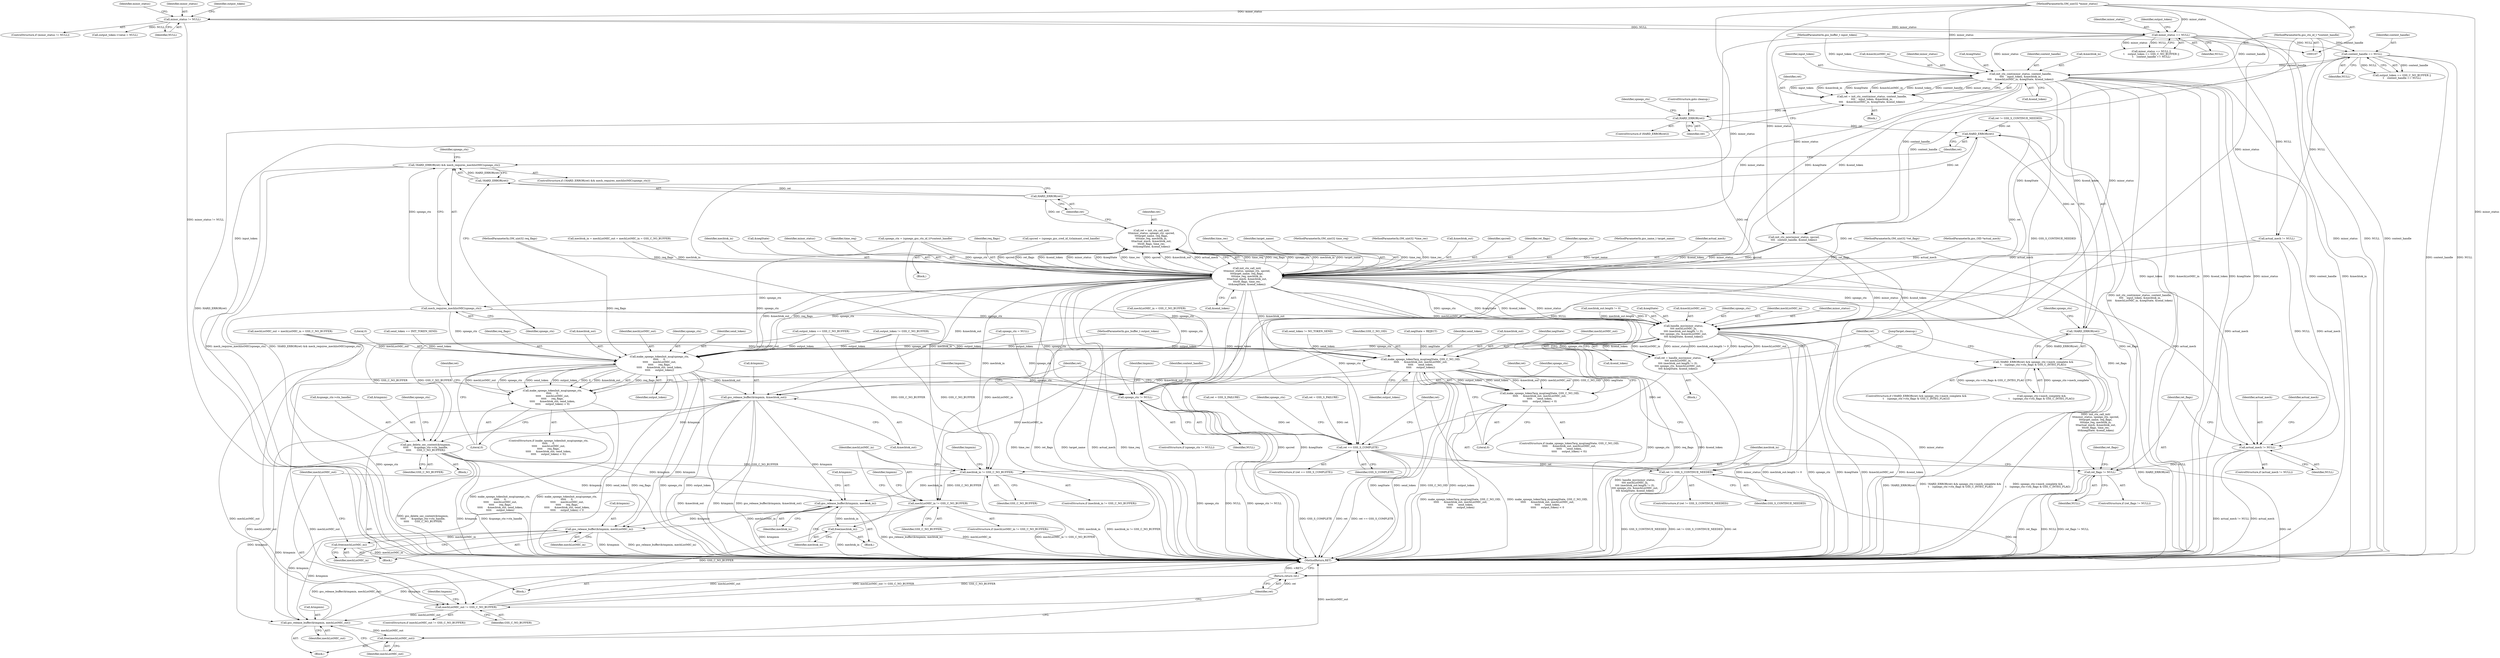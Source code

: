 digraph "0_krb5_b51b33f2bc5d1497ddf5bd107f791c101695000d_12@pointer" {
"1000230" [label="(Call,init_ctx_cont(minor_status, context_handle,\n\t\t\t\t    input_token, &mechtok_in,\n\t\t\t\t    &mechListMIC_in, &negState, &send_token))"];
"1000181" [label="(Call,minor_status == NULL)"];
"1000157" [label="(Call,minor_status != NULL)"];
"1000108" [label="(MethodParameterIn,OM_uint32 *minor_status)"];
"1000188" [label="(Call,context_handle == NULL)"];
"1000110" [label="(MethodParameterIn,gss_ctx_id_t *context_handle)"];
"1000116" [label="(MethodParameterIn,gss_buffer_t input_token)"];
"1000228" [label="(Call,ret = init_ctx_cont(minor_status, context_handle,\n\t\t\t\t    input_token, &mechtok_in,\n\t\t\t\t    &mechListMIC_in, &negState, &send_token))"];
"1000243" [label="(Call,HARD_ERROR(ret))"];
"1000293" [label="(Call,HARD_ERROR(ret))"];
"1000292" [label="(Call,!HARD_ERROR(ret))"];
"1000291" [label="(Call,!HARD_ERROR(ret) && spnego_ctx->mech_complete &&\n\t    (spnego_ctx->ctx_flags & GSS_C_INTEG_FLAG))"];
"1000371" [label="(Call,ret == GSS_S_COMPLETE)"];
"1000402" [label="(Call,ret != GSS_S_CONTINUE_NEEDED)"];
"1000459" [label="(Return,return ret;)"];
"1000261" [label="(Call,init_ctx_call_init(\n\t\t\tminor_status, spnego_ctx, spcred,\n\t\t\ttarget_name, req_flags,\n\t\t\ttime_req, mechtok_in,\n\t\t\tactual_mech, &mechtok_out,\n\t\t\tret_flags, time_rec,\n\t\t\t&negState, &send_token))"];
"1000259" [label="(Call,ret = init_ctx_call_init(\n\t\t\tminor_status, spnego_ctx, spcred,\n\t\t\ttarget_name, req_flags,\n\t\t\ttime_req, mechtok_in,\n\t\t\tactual_mech, &mechtok_out,\n\t\t\tret_flags, time_rec,\n\t\t\t&negState, &send_token))"];
"1000281" [label="(Call,HARD_ERROR(ret))"];
"1000280" [label="(Call,!HARD_ERROR(ret))"];
"1000279" [label="(Call,!HARD_ERROR(ret) && mech_requires_mechlistMIC(spnego_ctx))"];
"1000283" [label="(Call,mech_requires_mechlistMIC(spnego_ctx))"];
"1000307" [label="(Call,handle_mic(minor_status,\n\t\t\t\t mechListMIC_in,\n\t\t\t\t (mechtok_out.length != 0),\n\t\t\t\t spnego_ctx, &mechListMIC_out,\n\t\t\t\t &negState, &send_token))"];
"1000305" [label="(Call,ret = handle_mic(minor_status,\n\t\t\t\t mechListMIC_in,\n\t\t\t\t (mechtok_out.length != 0),\n\t\t\t\t spnego_ctx, &mechListMIC_out,\n\t\t\t\t &negState, &send_token))"];
"1000330" [label="(Call,make_spnego_tokenInit_msg(spnego_ctx,\n\t\t\t\t\t      0,\n\t\t\t\t\t      mechListMIC_out,\n\t\t\t\t\t      req_flags,\n\t\t\t\t\t      &mechtok_out, send_token,\n\t\t\t\t\t      output_token))"];
"1000329" [label="(Call,make_spnego_tokenInit_msg(spnego_ctx,\n\t\t\t\t\t      0,\n\t\t\t\t\t      mechListMIC_out,\n\t\t\t\t\t      req_flags,\n\t\t\t\t\t      &mechtok_out, send_token,\n\t\t\t\t\t      output_token) < 0)"];
"1000365" [label="(Call,gss_release_buffer(&tmpmin, &mechtok_out))"];
"1000411" [label="(Call,gss_delete_sec_context(&tmpmin,\n\t\t\t\t\t       &spnego_ctx->ctx_handle,\n\t\t\t\t\t       GSS_C_NO_BUFFER))"];
"1000427" [label="(Call,mechtok_in != GSS_C_NO_BUFFER)"];
"1000431" [label="(Call,gss_release_buffer(&tmpmin, mechtok_in))"];
"1000435" [label="(Call,free(mechtok_in))"];
"1000442" [label="(Call,gss_release_buffer(&tmpmin, mechListMIC_in))"];
"1000446" [label="(Call,free(mechListMIC_in))"];
"1000453" [label="(Call,gss_release_buffer(&tmpmin, mechListMIC_out))"];
"1000457" [label="(Call,free(mechListMIC_out))"];
"1000438" [label="(Call,mechListMIC_in != GSS_C_NO_BUFFER)"];
"1000449" [label="(Call,mechListMIC_out != GSS_C_NO_BUFFER)"];
"1000407" [label="(Call,spnego_ctx != NULL)"];
"1000352" [label="(Call,make_spnego_tokenTarg_msg(negState, GSS_C_NO_OID,\n\t\t\t\t\t      &mechtok_out, mechListMIC_out,\n\t\t\t\t\t      send_token,\n\t\t\t\t\t      output_token))"];
"1000351" [label="(Call,make_spnego_tokenTarg_msg(negState, GSS_C_NO_OID,\n\t\t\t\t\t      &mechtok_out, mechListMIC_out,\n\t\t\t\t\t      send_token,\n\t\t\t\t\t      output_token) < 0)"];
"1000381" [label="(Call,actual_mech != NULL)"];
"1000391" [label="(Call,ret_flags != NULL)"];
"1000292" [label="(Call,!HARD_ERROR(ret))"];
"1000182" [label="(Identifier,minor_status)"];
"1000242" [label="(ControlStructure,if (HARD_ERROR(ret)))"];
"1000243" [label="(Call,HARD_ERROR(ret))"];
"1000445" [label="(Identifier,mechListMIC_in)"];
"1000315" [label="(Identifier,spnego_ctx)"];
"1000258" [label="(Block,)"];
"1000362" [label="(Call,ret = GSS_S_FAILURE)"];
"1000186" [label="(Identifier,output_token)"];
"1000232" [label="(Identifier,context_handle)"];
"1000273" [label="(Identifier,time_rec)"];
"1000270" [label="(Call,&mechtok_out)"];
"1000386" [label="(Identifier,actual_mech)"];
"1000373" [label="(Identifier,GSS_S_COMPLETE)"];
"1000381" [label="(Call,actual_mech != NULL)"];
"1000380" [label="(ControlStructure,if (actual_mech != NULL))"];
"1000117" [label="(MethodParameterIn,gss_OID *actual_mech)"];
"1000141" [label="(Call,spnego_ctx = NULL)"];
"1000156" [label="(ControlStructure,if (minor_status != NULL))"];
"1000290" [label="(ControlStructure,if (!HARD_ERROR(ret) && spnego_ctx->mech_complete &&\n\t    (spnego_ctx->ctx_flags & GSS_C_INTEG_FLAG)))"];
"1000118" [label="(MethodParameterIn,gss_buffer_t output_token)"];
"1000390" [label="(ControlStructure,if (ret_flags != NULL))"];
"1000346" [label="(Call,send_token != NO_TOKEN_SEND)"];
"1000404" [label="(Identifier,GSS_S_CONTINUE_NEEDED)"];
"1000460" [label="(Identifier,ret)"];
"1000146" [label="(Call,mechtok_in = mechListMIC_out = mechListMIC_in = GSS_C_NO_BUFFER)"];
"1000441" [label="(Block,)"];
"1000402" [label="(Call,ret != GSS_S_CONTINUE_NEEDED)"];
"1000240" [label="(Call,&send_token)"];
"1000410" [label="(Block,)"];
"1000461" [label="(MethodReturn,RET)"];
"1000162" [label="(Identifier,minor_status)"];
"1000265" [label="(Identifier,target_name)"];
"1000304" [label="(Block,)"];
"1000228" [label="(Call,ret = init_ctx_cont(minor_status, context_handle,\n\t\t\t\t    input_token, &mechtok_in,\n\t\t\t\t    &mechListMIC_in, &negState, &send_token))"];
"1000233" [label="(Identifier,input_token)"];
"1000116" [label="(MethodParameterIn,gss_buffer_t input_token)"];
"1000426" [label="(ControlStructure,if (mechtok_in != GSS_C_NO_BUFFER))"];
"1000454" [label="(Call,&tmpmin)"];
"1000306" [label="(Identifier,ret)"];
"1000114" [label="(MethodParameterIn,OM_uint32 time_req)"];
"1000447" [label="(Identifier,mechListMIC_in)"];
"1000234" [label="(Call,&mechtok_in)"];
"1000431" [label="(Call,gss_release_buffer(&tmpmin, mechtok_in))"];
"1000328" [label="(ControlStructure,if (make_spnego_tokenInit_msg(spnego_ctx,\n\t\t\t\t\t      0,\n\t\t\t\t\t      mechListMIC_out,\n\t\t\t\t\t      req_flags,\n\t\t\t\t\t      &mechtok_out, send_token,\n\t\t\t\t\t      output_token) < 0))"];
"1000352" [label="(Call,make_spnego_tokenTarg_msg(negState, GSS_C_NO_OID,\n\t\t\t\t\t      &mechtok_out, mechListMIC_out,\n\t\t\t\t\t      send_token,\n\t\t\t\t\t      output_token))"];
"1000236" [label="(Call,&mechListMIC_in)"];
"1000456" [label="(Identifier,mechListMIC_out)"];
"1000227" [label="(Block,)"];
"1000287" [label="(Identifier,spnego_ctx)"];
"1000247" [label="(Call,spnego_ctx = (spnego_gss_ctx_id_t)*context_handle)"];
"1000401" [label="(ControlStructure,if (ret != GSS_S_CONTINUE_NEEDED))"];
"1000334" [label="(Identifier,req_flags)"];
"1000335" [label="(Call,&mechtok_out)"];
"1000367" [label="(Identifier,tmpmin)"];
"1000446" [label="(Call,free(mechListMIC_in))"];
"1000297" [label="(Identifier,spnego_ctx)"];
"1000371" [label="(Call,ret == GSS_S_COMPLETE)"];
"1000291" [label="(Call,!HARD_ERROR(ret) && spnego_ctx->mech_complete &&\n\t    (spnego_ctx->ctx_flags & GSS_C_INTEG_FLAG))"];
"1000331" [label="(Identifier,spnego_ctx)"];
"1000248" [label="(Identifier,spnego_ctx)"];
"1000458" [label="(Identifier,mechListMIC_out)"];
"1000414" [label="(Call,&spnego_ctx->ctx_handle)"];
"1000443" [label="(Call,&tmpmin)"];
"1000189" [label="(Identifier,context_handle)"];
"1000453" [label="(Call,gss_release_buffer(&tmpmin, mechListMIC_out))"];
"1000120" [label="(MethodParameterIn,OM_uint32 *time_rec)"];
"1000432" [label="(Call,&tmpmin)"];
"1000406" [label="(ControlStructure,if (spnego_ctx != NULL))"];
"1000119" [label="(MethodParameterIn,OM_uint32 *ret_flags)"];
"1000457" [label="(Call,free(mechListMIC_out))"];
"1000309" [label="(Identifier,mechListMIC_in)"];
"1000308" [label="(Identifier,minor_status)"];
"1000264" [label="(Identifier,spcred)"];
"1000452" [label="(Block,)"];
"1000341" [label="(Call,ret = GSS_S_FAILURE)"];
"1000433" [label="(Identifier,tmpmin)"];
"1000451" [label="(Identifier,GSS_C_NO_BUFFER)"];
"1000407" [label="(Call,spnego_ctx != NULL)"];
"1000428" [label="(Identifier,mechtok_in)"];
"1000244" [label="(Identifier,ret)"];
"1000272" [label="(Identifier,ret_flags)"];
"1000383" [label="(Identifier,NULL)"];
"1000263" [label="(Identifier,spnego_ctx)"];
"1000365" [label="(Call,gss_release_buffer(&tmpmin, &mechtok_out))"];
"1000438" [label="(Call,mechListMIC_in != GSS_C_NO_BUFFER)"];
"1000260" [label="(Identifier,ret)"];
"1000231" [label="(Identifier,minor_status)"];
"1000310" [label="(Call,mechtok_out.length != 0)"];
"1000351" [label="(Call,make_spnego_tokenTarg_msg(negState, GSS_C_NO_OID,\n\t\t\t\t\t      &mechtok_out, mechListMIC_out,\n\t\t\t\t\t      send_token,\n\t\t\t\t\t      output_token) < 0)"];
"1000318" [label="(Call,&negState)"];
"1000436" [label="(Identifier,mechtok_in)"];
"1000279" [label="(Call,!HARD_ERROR(ret) && mech_requires_mechlistMIC(spnego_ctx))"];
"1000444" [label="(Identifier,tmpmin)"];
"1000370" [label="(ControlStructure,if (ret == GSS_S_COMPLETE))"];
"1000437" [label="(ControlStructure,if (mechListMIC_in != GSS_C_NO_BUFFER))"];
"1000330" [label="(Call,make_spnego_tokenInit_msg(spnego_ctx,\n\t\t\t\t\t      0,\n\t\t\t\t\t      mechListMIC_out,\n\t\t\t\t\t      req_flags,\n\t\t\t\t\t      &mechtok_out, send_token,\n\t\t\t\t\t      output_token))"];
"1000427" [label="(Call,mechtok_in != GSS_C_NO_BUFFER)"];
"1000281" [label="(Call,HARD_ERROR(ret))"];
"1000294" [label="(Identifier,ret)"];
"1000366" [label="(Call,&tmpmin)"];
"1000360" [label="(Literal,0)"];
"1000372" [label="(Identifier,ret)"];
"1000448" [label="(ControlStructure,if (mechListMIC_out != GSS_C_NO_BUFFER))"];
"1000157" [label="(Call,minor_status != NULL)"];
"1000111" [label="(MethodParameterIn,gss_name_t target_name)"];
"1000110" [label="(MethodParameterIn,gss_ctx_id_t *context_handle)"];
"1000305" [label="(Call,ret = handle_mic(minor_status,\n\t\t\t\t mechListMIC_in,\n\t\t\t\t (mechtok_out.length != 0),\n\t\t\t\t spnego_ctx, &mechListMIC_out,\n\t\t\t\t &negState, &send_token))"];
"1000190" [label="(Identifier,NULL)"];
"1000359" [label="(Identifier,output_token)"];
"1000337" [label="(Identifier,send_token)"];
"1000148" [label="(Call,mechListMIC_out = mechListMIC_in = GSS_C_NO_BUFFER)"];
"1000108" [label="(MethodParameterIn,OM_uint32 *minor_status)"];
"1000449" [label="(Call,mechListMIC_out != GSS_C_NO_BUFFER)"];
"1000354" [label="(Identifier,GSS_C_NO_OID)"];
"1000230" [label="(Call,init_ctx_cont(minor_status, context_handle,\n\t\t\t\t    input_token, &mechtok_in,\n\t\t\t\t    &mechListMIC_in, &negState, &send_token))"];
"1000320" [label="(Call,&send_token)"];
"1000183" [label="(Identifier,NULL)"];
"1000409" [label="(Identifier,NULL)"];
"1000153" [label="(Call,negState = REJECT)"];
"1000393" [label="(Identifier,NULL)"];
"1000421" [label="(Identifier,spnego_ctx)"];
"1000282" [label="(Identifier,ret)"];
"1000269" [label="(Identifier,actual_mech)"];
"1000329" [label="(Call,make_spnego_tokenInit_msg(spnego_ctx,\n\t\t\t\t\t      0,\n\t\t\t\t\t      mechListMIC_out,\n\t\t\t\t\t      req_flags,\n\t\t\t\t\t      &mechtok_out, send_token,\n\t\t\t\t\t      output_token) < 0)"];
"1000338" [label="(Identifier,output_token)"];
"1000268" [label="(Identifier,mechtok_in)"];
"1000358" [label="(Identifier,send_token)"];
"1000283" [label="(Call,mech_requires_mechlistMIC(spnego_ctx))"];
"1000368" [label="(Call,&mechtok_out)"];
"1000408" [label="(Identifier,spnego_ctx)"];
"1000274" [label="(Call,&negState)"];
"1000174" [label="(Call,output_token->value = NULL)"];
"1000280" [label="(Call,!HARD_ERROR(ret))"];
"1000276" [label="(Call,&send_token)"];
"1000150" [label="(Call,mechListMIC_in = GSS_C_NO_BUFFER)"];
"1000259" [label="(Call,ret = init_ctx_call_init(\n\t\t\tminor_status, spnego_ctx, spcred,\n\t\t\ttarget_name, req_flags,\n\t\t\ttime_req, mechtok_in,\n\t\t\tactual_mech, &mechtok_out,\n\t\t\tret_flags, time_rec,\n\t\t\t&negState, &send_token))"];
"1000158" [label="(Identifier,minor_status)"];
"1000262" [label="(Identifier,minor_status)"];
"1000403" [label="(Identifier,ret)"];
"1000121" [label="(Block,)"];
"1000342" [label="(Identifier,ret)"];
"1000324" [label="(Call,send_token == INIT_TOKEN_SEND)"];
"1000392" [label="(Identifier,ret_flags)"];
"1000278" [label="(ControlStructure,if (!HARD_ERROR(ret) && mech_requires_mechlistMIC(spnego_ctx)))"];
"1000439" [label="(Identifier,mechListMIC_in)"];
"1000166" [label="(Identifier,output_token)"];
"1000188" [label="(Call,context_handle == NULL)"];
"1000307" [label="(Call,handle_mic(minor_status,\n\t\t\t\t mechListMIC_in,\n\t\t\t\t (mechtok_out.length != 0),\n\t\t\t\t spnego_ctx, &mechListMIC_out,\n\t\t\t\t &negState, &send_token))"];
"1000382" [label="(Identifier,actual_mech)"];
"1000413" [label="(Identifier,tmpmin)"];
"1000355" [label="(Call,&mechtok_out)"];
"1000316" [label="(Call,&mechListMIC_out)"];
"1000221" [label="(Call,ret != GSS_S_CONTINUE_NEEDED)"];
"1000246" [label="(ControlStructure,goto cleanup;)"];
"1000267" [label="(Identifier,time_req)"];
"1000411" [label="(Call,gss_delete_sec_context(&tmpmin,\n\t\t\t\t\t       &spnego_ctx->ctx_handle,\n\t\t\t\t\t       GSS_C_NO_BUFFER))"];
"1000424" [label="(Identifier,context_handle)"];
"1000194" [label="(Call,actual_mech != NULL)"];
"1000332" [label="(Literal,0)"];
"1000180" [label="(Call,minor_status == NULL ||\n\t    output_token == GSS_C_NO_BUFFER ||\n\t    context_handle == NULL)"];
"1000284" [label="(Identifier,spnego_ctx)"];
"1000295" [label="(Call,spnego_ctx->mech_complete &&\n\t    (spnego_ctx->ctx_flags & GSS_C_INTEG_FLAG))"];
"1000165" [label="(Call,output_token != GSS_C_NO_BUFFER)"];
"1000113" [label="(MethodParameterIn,OM_uint32 req_flags)"];
"1000184" [label="(Call,output_token == GSS_C_NO_BUFFER ||\n\t    context_handle == NULL)"];
"1000353" [label="(Identifier,negState)"];
"1000418" [label="(Identifier,GSS_C_NO_BUFFER)"];
"1000214" [label="(Call,init_ctx_new(minor_status, spcred,\n\t\t\t\t   context_handle, &send_token))"];
"1000391" [label="(Call,ret_flags != NULL)"];
"1000396" [label="(Identifier,ret_flags)"];
"1000229" [label="(Identifier,ret)"];
"1000266" [label="(Identifier,req_flags)"];
"1000159" [label="(Identifier,NULL)"];
"1000293" [label="(Call,HARD_ERROR(ret))"];
"1000377" [label="(Identifier,spnego_ctx)"];
"1000429" [label="(Identifier,GSS_C_NO_BUFFER)"];
"1000322" [label="(JumpTarget,cleanup:)"];
"1000350" [label="(ControlStructure,if (make_spnego_tokenTarg_msg(negState, GSS_C_NO_OID,\n\t\t\t\t\t      &mechtok_out, mechListMIC_out,\n\t\t\t\t\t      send_token,\n\t\t\t\t\t      output_token) < 0))"];
"1000238" [label="(Call,&negState)"];
"1000201" [label="(Call,spcred = (spnego_gss_cred_id_t)claimant_cred_handle)"];
"1000434" [label="(Identifier,mechtok_in)"];
"1000450" [label="(Identifier,mechListMIC_out)"];
"1000430" [label="(Block,)"];
"1000261" [label="(Call,init_ctx_call_init(\n\t\t\tminor_status, spnego_ctx, spcred,\n\t\t\ttarget_name, req_flags,\n\t\t\ttime_req, mechtok_in,\n\t\t\tactual_mech, &mechtok_out,\n\t\t\tret_flags, time_rec,\n\t\t\t&negState, &send_token))"];
"1000412" [label="(Call,&tmpmin)"];
"1000440" [label="(Identifier,GSS_C_NO_BUFFER)"];
"1000333" [label="(Identifier,mechListMIC_out)"];
"1000455" [label="(Identifier,tmpmin)"];
"1000357" [label="(Identifier,mechListMIC_out)"];
"1000339" [label="(Literal,0)"];
"1000459" [label="(Return,return ret;)"];
"1000442" [label="(Call,gss_release_buffer(&tmpmin, mechListMIC_in))"];
"1000185" [label="(Call,output_token == GSS_C_NO_BUFFER)"];
"1000363" [label="(Identifier,ret)"];
"1000435" [label="(Call,free(mechtok_in))"];
"1000181" [label="(Call,minor_status == NULL)"];
"1000230" -> "1000228"  [label="AST: "];
"1000230" -> "1000240"  [label="CFG: "];
"1000231" -> "1000230"  [label="AST: "];
"1000232" -> "1000230"  [label="AST: "];
"1000233" -> "1000230"  [label="AST: "];
"1000234" -> "1000230"  [label="AST: "];
"1000236" -> "1000230"  [label="AST: "];
"1000238" -> "1000230"  [label="AST: "];
"1000240" -> "1000230"  [label="AST: "];
"1000228" -> "1000230"  [label="CFG: "];
"1000230" -> "1000461"  [label="DDG: input_token"];
"1000230" -> "1000461"  [label="DDG: &mechListMIC_in"];
"1000230" -> "1000461"  [label="DDG: &send_token"];
"1000230" -> "1000461"  [label="DDG: &negState"];
"1000230" -> "1000461"  [label="DDG: minor_status"];
"1000230" -> "1000461"  [label="DDG: context_handle"];
"1000230" -> "1000461"  [label="DDG: &mechtok_in"];
"1000230" -> "1000228"  [label="DDG: input_token"];
"1000230" -> "1000228"  [label="DDG: &mechtok_in"];
"1000230" -> "1000228"  [label="DDG: &negState"];
"1000230" -> "1000228"  [label="DDG: &mechListMIC_in"];
"1000230" -> "1000228"  [label="DDG: &send_token"];
"1000230" -> "1000228"  [label="DDG: context_handle"];
"1000230" -> "1000228"  [label="DDG: minor_status"];
"1000181" -> "1000230"  [label="DDG: minor_status"];
"1000108" -> "1000230"  [label="DDG: minor_status"];
"1000188" -> "1000230"  [label="DDG: context_handle"];
"1000110" -> "1000230"  [label="DDG: context_handle"];
"1000116" -> "1000230"  [label="DDG: input_token"];
"1000230" -> "1000261"  [label="DDG: minor_status"];
"1000230" -> "1000261"  [label="DDG: &negState"];
"1000230" -> "1000261"  [label="DDG: &send_token"];
"1000230" -> "1000307"  [label="DDG: minor_status"];
"1000230" -> "1000307"  [label="DDG: &negState"];
"1000230" -> "1000307"  [label="DDG: &send_token"];
"1000181" -> "1000180"  [label="AST: "];
"1000181" -> "1000183"  [label="CFG: "];
"1000182" -> "1000181"  [label="AST: "];
"1000183" -> "1000181"  [label="AST: "];
"1000186" -> "1000181"  [label="CFG: "];
"1000180" -> "1000181"  [label="CFG: "];
"1000181" -> "1000461"  [label="DDG: minor_status"];
"1000181" -> "1000461"  [label="DDG: NULL"];
"1000181" -> "1000180"  [label="DDG: minor_status"];
"1000181" -> "1000180"  [label="DDG: NULL"];
"1000157" -> "1000181"  [label="DDG: minor_status"];
"1000157" -> "1000181"  [label="DDG: NULL"];
"1000108" -> "1000181"  [label="DDG: minor_status"];
"1000181" -> "1000188"  [label="DDG: NULL"];
"1000181" -> "1000194"  [label="DDG: NULL"];
"1000181" -> "1000214"  [label="DDG: minor_status"];
"1000157" -> "1000156"  [label="AST: "];
"1000157" -> "1000159"  [label="CFG: "];
"1000158" -> "1000157"  [label="AST: "];
"1000159" -> "1000157"  [label="AST: "];
"1000162" -> "1000157"  [label="CFG: "];
"1000166" -> "1000157"  [label="CFG: "];
"1000157" -> "1000461"  [label="DDG: minor_status != NULL"];
"1000108" -> "1000157"  [label="DDG: minor_status"];
"1000157" -> "1000174"  [label="DDG: NULL"];
"1000108" -> "1000107"  [label="AST: "];
"1000108" -> "1000461"  [label="DDG: minor_status"];
"1000108" -> "1000214"  [label="DDG: minor_status"];
"1000108" -> "1000261"  [label="DDG: minor_status"];
"1000108" -> "1000307"  [label="DDG: minor_status"];
"1000188" -> "1000184"  [label="AST: "];
"1000188" -> "1000190"  [label="CFG: "];
"1000189" -> "1000188"  [label="AST: "];
"1000190" -> "1000188"  [label="AST: "];
"1000184" -> "1000188"  [label="CFG: "];
"1000188" -> "1000461"  [label="DDG: NULL"];
"1000188" -> "1000461"  [label="DDG: context_handle"];
"1000188" -> "1000184"  [label="DDG: context_handle"];
"1000188" -> "1000184"  [label="DDG: NULL"];
"1000110" -> "1000188"  [label="DDG: context_handle"];
"1000188" -> "1000194"  [label="DDG: NULL"];
"1000188" -> "1000214"  [label="DDG: context_handle"];
"1000110" -> "1000107"  [label="AST: "];
"1000110" -> "1000461"  [label="DDG: context_handle"];
"1000110" -> "1000214"  [label="DDG: context_handle"];
"1000116" -> "1000107"  [label="AST: "];
"1000116" -> "1000461"  [label="DDG: input_token"];
"1000228" -> "1000227"  [label="AST: "];
"1000229" -> "1000228"  [label="AST: "];
"1000244" -> "1000228"  [label="CFG: "];
"1000228" -> "1000461"  [label="DDG: init_ctx_cont(minor_status, context_handle,\n\t\t\t\t    input_token, &mechtok_in,\n\t\t\t\t    &mechListMIC_in, &negState, &send_token)"];
"1000228" -> "1000243"  [label="DDG: ret"];
"1000243" -> "1000242"  [label="AST: "];
"1000243" -> "1000244"  [label="CFG: "];
"1000244" -> "1000243"  [label="AST: "];
"1000246" -> "1000243"  [label="CFG: "];
"1000248" -> "1000243"  [label="CFG: "];
"1000243" -> "1000461"  [label="DDG: HARD_ERROR(ret)"];
"1000243" -> "1000293"  [label="DDG: ret"];
"1000243" -> "1000371"  [label="DDG: ret"];
"1000293" -> "1000292"  [label="AST: "];
"1000293" -> "1000294"  [label="CFG: "];
"1000294" -> "1000293"  [label="AST: "];
"1000292" -> "1000293"  [label="CFG: "];
"1000293" -> "1000292"  [label="DDG: ret"];
"1000281" -> "1000293"  [label="DDG: ret"];
"1000221" -> "1000293"  [label="DDG: ret"];
"1000293" -> "1000371"  [label="DDG: ret"];
"1000292" -> "1000291"  [label="AST: "];
"1000297" -> "1000292"  [label="CFG: "];
"1000291" -> "1000292"  [label="CFG: "];
"1000292" -> "1000461"  [label="DDG: HARD_ERROR(ret)"];
"1000292" -> "1000291"  [label="DDG: HARD_ERROR(ret)"];
"1000291" -> "1000290"  [label="AST: "];
"1000291" -> "1000295"  [label="CFG: "];
"1000295" -> "1000291"  [label="AST: "];
"1000306" -> "1000291"  [label="CFG: "];
"1000322" -> "1000291"  [label="CFG: "];
"1000291" -> "1000461"  [label="DDG: !HARD_ERROR(ret) && spnego_ctx->mech_complete &&\n\t    (spnego_ctx->ctx_flags & GSS_C_INTEG_FLAG)"];
"1000291" -> "1000461"  [label="DDG: !HARD_ERROR(ret)"];
"1000291" -> "1000461"  [label="DDG: spnego_ctx->mech_complete &&\n\t    (spnego_ctx->ctx_flags & GSS_C_INTEG_FLAG)"];
"1000295" -> "1000291"  [label="DDG: spnego_ctx->mech_complete"];
"1000295" -> "1000291"  [label="DDG: spnego_ctx->ctx_flags & GSS_C_INTEG_FLAG"];
"1000371" -> "1000370"  [label="AST: "];
"1000371" -> "1000373"  [label="CFG: "];
"1000372" -> "1000371"  [label="AST: "];
"1000373" -> "1000371"  [label="AST: "];
"1000377" -> "1000371"  [label="CFG: "];
"1000403" -> "1000371"  [label="CFG: "];
"1000371" -> "1000461"  [label="DDG: GSS_S_COMPLETE"];
"1000371" -> "1000461"  [label="DDG: ret"];
"1000371" -> "1000461"  [label="DDG: ret == GSS_S_COMPLETE"];
"1000341" -> "1000371"  [label="DDG: ret"];
"1000362" -> "1000371"  [label="DDG: ret"];
"1000221" -> "1000371"  [label="DDG: ret"];
"1000305" -> "1000371"  [label="DDG: ret"];
"1000371" -> "1000402"  [label="DDG: ret"];
"1000371" -> "1000459"  [label="DDG: ret"];
"1000402" -> "1000401"  [label="AST: "];
"1000402" -> "1000404"  [label="CFG: "];
"1000403" -> "1000402"  [label="AST: "];
"1000404" -> "1000402"  [label="AST: "];
"1000408" -> "1000402"  [label="CFG: "];
"1000428" -> "1000402"  [label="CFG: "];
"1000402" -> "1000461"  [label="DDG: GSS_S_CONTINUE_NEEDED"];
"1000402" -> "1000461"  [label="DDG: ret != GSS_S_CONTINUE_NEEDED"];
"1000402" -> "1000461"  [label="DDG: ret"];
"1000221" -> "1000402"  [label="DDG: GSS_S_CONTINUE_NEEDED"];
"1000402" -> "1000459"  [label="DDG: ret"];
"1000459" -> "1000121"  [label="AST: "];
"1000459" -> "1000460"  [label="CFG: "];
"1000460" -> "1000459"  [label="AST: "];
"1000461" -> "1000459"  [label="CFG: "];
"1000459" -> "1000461"  [label="DDG: <RET>"];
"1000460" -> "1000459"  [label="DDG: ret"];
"1000261" -> "1000259"  [label="AST: "];
"1000261" -> "1000276"  [label="CFG: "];
"1000262" -> "1000261"  [label="AST: "];
"1000263" -> "1000261"  [label="AST: "];
"1000264" -> "1000261"  [label="AST: "];
"1000265" -> "1000261"  [label="AST: "];
"1000266" -> "1000261"  [label="AST: "];
"1000267" -> "1000261"  [label="AST: "];
"1000268" -> "1000261"  [label="AST: "];
"1000269" -> "1000261"  [label="AST: "];
"1000270" -> "1000261"  [label="AST: "];
"1000272" -> "1000261"  [label="AST: "];
"1000273" -> "1000261"  [label="AST: "];
"1000274" -> "1000261"  [label="AST: "];
"1000276" -> "1000261"  [label="AST: "];
"1000259" -> "1000261"  [label="CFG: "];
"1000261" -> "1000461"  [label="DDG: target_name"];
"1000261" -> "1000461"  [label="DDG: actual_mech"];
"1000261" -> "1000461"  [label="DDG: time_req"];
"1000261" -> "1000461"  [label="DDG: spcred"];
"1000261" -> "1000461"  [label="DDG: &negState"];
"1000261" -> "1000461"  [label="DDG: spnego_ctx"];
"1000261" -> "1000461"  [label="DDG: req_flags"];
"1000261" -> "1000461"  [label="DDG: &send_token"];
"1000261" -> "1000461"  [label="DDG: minor_status"];
"1000261" -> "1000461"  [label="DDG: time_rec"];
"1000261" -> "1000461"  [label="DDG: ret_flags"];
"1000261" -> "1000259"  [label="DDG: time_req"];
"1000261" -> "1000259"  [label="DDG: req_flags"];
"1000261" -> "1000259"  [label="DDG: spnego_ctx"];
"1000261" -> "1000259"  [label="DDG: mechtok_in"];
"1000261" -> "1000259"  [label="DDG: target_name"];
"1000261" -> "1000259"  [label="DDG: ret_flags"];
"1000261" -> "1000259"  [label="DDG: &send_token"];
"1000261" -> "1000259"  [label="DDG: minor_status"];
"1000261" -> "1000259"  [label="DDG: &negState"];
"1000261" -> "1000259"  [label="DDG: time_rec"];
"1000261" -> "1000259"  [label="DDG: spcred"];
"1000261" -> "1000259"  [label="DDG: &mechtok_out"];
"1000261" -> "1000259"  [label="DDG: actual_mech"];
"1000214" -> "1000261"  [label="DDG: minor_status"];
"1000214" -> "1000261"  [label="DDG: spcred"];
"1000214" -> "1000261"  [label="DDG: &send_token"];
"1000247" -> "1000261"  [label="DDG: spnego_ctx"];
"1000201" -> "1000261"  [label="DDG: spcred"];
"1000111" -> "1000261"  [label="DDG: target_name"];
"1000113" -> "1000261"  [label="DDG: req_flags"];
"1000114" -> "1000261"  [label="DDG: time_req"];
"1000146" -> "1000261"  [label="DDG: mechtok_in"];
"1000194" -> "1000261"  [label="DDG: actual_mech"];
"1000117" -> "1000261"  [label="DDG: actual_mech"];
"1000119" -> "1000261"  [label="DDG: ret_flags"];
"1000120" -> "1000261"  [label="DDG: time_rec"];
"1000261" -> "1000283"  [label="DDG: spnego_ctx"];
"1000261" -> "1000307"  [label="DDG: minor_status"];
"1000261" -> "1000307"  [label="DDG: spnego_ctx"];
"1000261" -> "1000307"  [label="DDG: &negState"];
"1000261" -> "1000307"  [label="DDG: &send_token"];
"1000261" -> "1000330"  [label="DDG: spnego_ctx"];
"1000261" -> "1000330"  [label="DDG: req_flags"];
"1000261" -> "1000330"  [label="DDG: &mechtok_out"];
"1000261" -> "1000352"  [label="DDG: &mechtok_out"];
"1000261" -> "1000365"  [label="DDG: &mechtok_out"];
"1000261" -> "1000381"  [label="DDG: actual_mech"];
"1000261" -> "1000391"  [label="DDG: ret_flags"];
"1000261" -> "1000407"  [label="DDG: spnego_ctx"];
"1000261" -> "1000427"  [label="DDG: mechtok_in"];
"1000259" -> "1000258"  [label="AST: "];
"1000260" -> "1000259"  [label="AST: "];
"1000282" -> "1000259"  [label="CFG: "];
"1000259" -> "1000461"  [label="DDG: init_ctx_call_init(\n\t\t\tminor_status, spnego_ctx, spcred,\n\t\t\ttarget_name, req_flags,\n\t\t\ttime_req, mechtok_in,\n\t\t\tactual_mech, &mechtok_out,\n\t\t\tret_flags, time_rec,\n\t\t\t&negState, &send_token)"];
"1000259" -> "1000281"  [label="DDG: ret"];
"1000281" -> "1000280"  [label="AST: "];
"1000281" -> "1000282"  [label="CFG: "];
"1000282" -> "1000281"  [label="AST: "];
"1000280" -> "1000281"  [label="CFG: "];
"1000281" -> "1000280"  [label="DDG: ret"];
"1000280" -> "1000279"  [label="AST: "];
"1000284" -> "1000280"  [label="CFG: "];
"1000279" -> "1000280"  [label="CFG: "];
"1000280" -> "1000279"  [label="DDG: HARD_ERROR(ret)"];
"1000279" -> "1000278"  [label="AST: "];
"1000279" -> "1000283"  [label="CFG: "];
"1000283" -> "1000279"  [label="AST: "];
"1000287" -> "1000279"  [label="CFG: "];
"1000294" -> "1000279"  [label="CFG: "];
"1000279" -> "1000461"  [label="DDG: mech_requires_mechlistMIC(spnego_ctx)"];
"1000279" -> "1000461"  [label="DDG: !HARD_ERROR(ret) && mech_requires_mechlistMIC(spnego_ctx)"];
"1000283" -> "1000279"  [label="DDG: spnego_ctx"];
"1000283" -> "1000284"  [label="CFG: "];
"1000284" -> "1000283"  [label="AST: "];
"1000283" -> "1000461"  [label="DDG: spnego_ctx"];
"1000283" -> "1000307"  [label="DDG: spnego_ctx"];
"1000283" -> "1000330"  [label="DDG: spnego_ctx"];
"1000283" -> "1000407"  [label="DDG: spnego_ctx"];
"1000307" -> "1000305"  [label="AST: "];
"1000307" -> "1000320"  [label="CFG: "];
"1000308" -> "1000307"  [label="AST: "];
"1000309" -> "1000307"  [label="AST: "];
"1000310" -> "1000307"  [label="AST: "];
"1000315" -> "1000307"  [label="AST: "];
"1000316" -> "1000307"  [label="AST: "];
"1000318" -> "1000307"  [label="AST: "];
"1000320" -> "1000307"  [label="AST: "];
"1000305" -> "1000307"  [label="CFG: "];
"1000307" -> "1000461"  [label="DDG: mechtok_out.length != 0"];
"1000307" -> "1000461"  [label="DDG: spnego_ctx"];
"1000307" -> "1000461"  [label="DDG: &negState"];
"1000307" -> "1000461"  [label="DDG: &mechListMIC_out"];
"1000307" -> "1000461"  [label="DDG: &send_token"];
"1000307" -> "1000461"  [label="DDG: minor_status"];
"1000307" -> "1000305"  [label="DDG: &send_token"];
"1000307" -> "1000305"  [label="DDG: mechListMIC_in"];
"1000307" -> "1000305"  [label="DDG: minor_status"];
"1000307" -> "1000305"  [label="DDG: mechtok_out.length != 0"];
"1000307" -> "1000305"  [label="DDG: &negState"];
"1000307" -> "1000305"  [label="DDG: &mechListMIC_out"];
"1000307" -> "1000305"  [label="DDG: spnego_ctx"];
"1000214" -> "1000307"  [label="DDG: minor_status"];
"1000214" -> "1000307"  [label="DDG: &send_token"];
"1000150" -> "1000307"  [label="DDG: mechListMIC_in"];
"1000310" -> "1000307"  [label="DDG: mechtok_out.length"];
"1000310" -> "1000307"  [label="DDG: 0"];
"1000247" -> "1000307"  [label="DDG: spnego_ctx"];
"1000307" -> "1000330"  [label="DDG: spnego_ctx"];
"1000307" -> "1000407"  [label="DDG: spnego_ctx"];
"1000307" -> "1000438"  [label="DDG: mechListMIC_in"];
"1000305" -> "1000304"  [label="AST: "];
"1000306" -> "1000305"  [label="AST: "];
"1000322" -> "1000305"  [label="CFG: "];
"1000305" -> "1000461"  [label="DDG: handle_mic(minor_status,\n\t\t\t\t mechListMIC_in,\n\t\t\t\t (mechtok_out.length != 0),\n\t\t\t\t spnego_ctx, &mechListMIC_out,\n\t\t\t\t &negState, &send_token)"];
"1000330" -> "1000329"  [label="AST: "];
"1000330" -> "1000338"  [label="CFG: "];
"1000331" -> "1000330"  [label="AST: "];
"1000332" -> "1000330"  [label="AST: "];
"1000333" -> "1000330"  [label="AST: "];
"1000334" -> "1000330"  [label="AST: "];
"1000335" -> "1000330"  [label="AST: "];
"1000337" -> "1000330"  [label="AST: "];
"1000338" -> "1000330"  [label="AST: "];
"1000339" -> "1000330"  [label="CFG: "];
"1000330" -> "1000461"  [label="DDG: req_flags"];
"1000330" -> "1000461"  [label="DDG: spnego_ctx"];
"1000330" -> "1000461"  [label="DDG: output_token"];
"1000330" -> "1000461"  [label="DDG: send_token"];
"1000330" -> "1000329"  [label="DDG: req_flags"];
"1000330" -> "1000329"  [label="DDG: mechListMIC_out"];
"1000330" -> "1000329"  [label="DDG: spnego_ctx"];
"1000330" -> "1000329"  [label="DDG: send_token"];
"1000330" -> "1000329"  [label="DDG: output_token"];
"1000330" -> "1000329"  [label="DDG: 0"];
"1000330" -> "1000329"  [label="DDG: &mechtok_out"];
"1000247" -> "1000330"  [label="DDG: spnego_ctx"];
"1000141" -> "1000330"  [label="DDG: spnego_ctx"];
"1000148" -> "1000330"  [label="DDG: mechListMIC_out"];
"1000113" -> "1000330"  [label="DDG: req_flags"];
"1000324" -> "1000330"  [label="DDG: send_token"];
"1000185" -> "1000330"  [label="DDG: output_token"];
"1000165" -> "1000330"  [label="DDG: output_token"];
"1000118" -> "1000330"  [label="DDG: output_token"];
"1000330" -> "1000365"  [label="DDG: &mechtok_out"];
"1000330" -> "1000407"  [label="DDG: spnego_ctx"];
"1000330" -> "1000449"  [label="DDG: mechListMIC_out"];
"1000329" -> "1000328"  [label="AST: "];
"1000329" -> "1000339"  [label="CFG: "];
"1000339" -> "1000329"  [label="AST: "];
"1000342" -> "1000329"  [label="CFG: "];
"1000367" -> "1000329"  [label="CFG: "];
"1000329" -> "1000461"  [label="DDG: make_spnego_tokenInit_msg(spnego_ctx,\n\t\t\t\t\t      0,\n\t\t\t\t\t      mechListMIC_out,\n\t\t\t\t\t      req_flags,\n\t\t\t\t\t      &mechtok_out, send_token,\n\t\t\t\t\t      output_token) < 0"];
"1000329" -> "1000461"  [label="DDG: make_spnego_tokenInit_msg(spnego_ctx,\n\t\t\t\t\t      0,\n\t\t\t\t\t      mechListMIC_out,\n\t\t\t\t\t      req_flags,\n\t\t\t\t\t      &mechtok_out, send_token,\n\t\t\t\t\t      output_token)"];
"1000365" -> "1000121"  [label="AST: "];
"1000365" -> "1000368"  [label="CFG: "];
"1000366" -> "1000365"  [label="AST: "];
"1000368" -> "1000365"  [label="AST: "];
"1000372" -> "1000365"  [label="CFG: "];
"1000365" -> "1000461"  [label="DDG: gss_release_buffer(&tmpmin, &mechtok_out)"];
"1000365" -> "1000461"  [label="DDG: &mechtok_out"];
"1000365" -> "1000461"  [label="DDG: &tmpmin"];
"1000352" -> "1000365"  [label="DDG: &mechtok_out"];
"1000365" -> "1000411"  [label="DDG: &tmpmin"];
"1000365" -> "1000431"  [label="DDG: &tmpmin"];
"1000365" -> "1000442"  [label="DDG: &tmpmin"];
"1000365" -> "1000453"  [label="DDG: &tmpmin"];
"1000411" -> "1000410"  [label="AST: "];
"1000411" -> "1000418"  [label="CFG: "];
"1000412" -> "1000411"  [label="AST: "];
"1000414" -> "1000411"  [label="AST: "];
"1000418" -> "1000411"  [label="AST: "];
"1000421" -> "1000411"  [label="CFG: "];
"1000411" -> "1000461"  [label="DDG: gss_delete_sec_context(&tmpmin,\n\t\t\t\t\t       &spnego_ctx->ctx_handle,\n\t\t\t\t\t       GSS_C_NO_BUFFER)"];
"1000411" -> "1000461"  [label="DDG: &tmpmin"];
"1000411" -> "1000461"  [label="DDG: &spnego_ctx->ctx_handle"];
"1000185" -> "1000411"  [label="DDG: GSS_C_NO_BUFFER"];
"1000165" -> "1000411"  [label="DDG: GSS_C_NO_BUFFER"];
"1000411" -> "1000427"  [label="DDG: GSS_C_NO_BUFFER"];
"1000411" -> "1000431"  [label="DDG: &tmpmin"];
"1000411" -> "1000442"  [label="DDG: &tmpmin"];
"1000411" -> "1000453"  [label="DDG: &tmpmin"];
"1000427" -> "1000426"  [label="AST: "];
"1000427" -> "1000429"  [label="CFG: "];
"1000428" -> "1000427"  [label="AST: "];
"1000429" -> "1000427"  [label="AST: "];
"1000433" -> "1000427"  [label="CFG: "];
"1000439" -> "1000427"  [label="CFG: "];
"1000427" -> "1000461"  [label="DDG: mechtok_in"];
"1000427" -> "1000461"  [label="DDG: mechtok_in != GSS_C_NO_BUFFER"];
"1000146" -> "1000427"  [label="DDG: mechtok_in"];
"1000185" -> "1000427"  [label="DDG: GSS_C_NO_BUFFER"];
"1000165" -> "1000427"  [label="DDG: GSS_C_NO_BUFFER"];
"1000427" -> "1000431"  [label="DDG: mechtok_in"];
"1000427" -> "1000438"  [label="DDG: GSS_C_NO_BUFFER"];
"1000431" -> "1000430"  [label="AST: "];
"1000431" -> "1000434"  [label="CFG: "];
"1000432" -> "1000431"  [label="AST: "];
"1000434" -> "1000431"  [label="AST: "];
"1000436" -> "1000431"  [label="CFG: "];
"1000431" -> "1000461"  [label="DDG: &tmpmin"];
"1000431" -> "1000461"  [label="DDG: gss_release_buffer(&tmpmin, mechtok_in)"];
"1000431" -> "1000435"  [label="DDG: mechtok_in"];
"1000431" -> "1000442"  [label="DDG: &tmpmin"];
"1000431" -> "1000453"  [label="DDG: &tmpmin"];
"1000435" -> "1000430"  [label="AST: "];
"1000435" -> "1000436"  [label="CFG: "];
"1000436" -> "1000435"  [label="AST: "];
"1000439" -> "1000435"  [label="CFG: "];
"1000435" -> "1000461"  [label="DDG: mechtok_in"];
"1000442" -> "1000441"  [label="AST: "];
"1000442" -> "1000445"  [label="CFG: "];
"1000443" -> "1000442"  [label="AST: "];
"1000445" -> "1000442"  [label="AST: "];
"1000447" -> "1000442"  [label="CFG: "];
"1000442" -> "1000461"  [label="DDG: gss_release_buffer(&tmpmin, mechListMIC_in)"];
"1000442" -> "1000461"  [label="DDG: &tmpmin"];
"1000438" -> "1000442"  [label="DDG: mechListMIC_in"];
"1000442" -> "1000446"  [label="DDG: mechListMIC_in"];
"1000442" -> "1000453"  [label="DDG: &tmpmin"];
"1000446" -> "1000441"  [label="AST: "];
"1000446" -> "1000447"  [label="CFG: "];
"1000447" -> "1000446"  [label="AST: "];
"1000450" -> "1000446"  [label="CFG: "];
"1000446" -> "1000461"  [label="DDG: mechListMIC_in"];
"1000453" -> "1000452"  [label="AST: "];
"1000453" -> "1000456"  [label="CFG: "];
"1000454" -> "1000453"  [label="AST: "];
"1000456" -> "1000453"  [label="AST: "];
"1000458" -> "1000453"  [label="CFG: "];
"1000453" -> "1000461"  [label="DDG: gss_release_buffer(&tmpmin, mechListMIC_out)"];
"1000453" -> "1000461"  [label="DDG: &tmpmin"];
"1000449" -> "1000453"  [label="DDG: mechListMIC_out"];
"1000453" -> "1000457"  [label="DDG: mechListMIC_out"];
"1000457" -> "1000452"  [label="AST: "];
"1000457" -> "1000458"  [label="CFG: "];
"1000458" -> "1000457"  [label="AST: "];
"1000460" -> "1000457"  [label="CFG: "];
"1000457" -> "1000461"  [label="DDG: mechListMIC_out"];
"1000438" -> "1000437"  [label="AST: "];
"1000438" -> "1000440"  [label="CFG: "];
"1000439" -> "1000438"  [label="AST: "];
"1000440" -> "1000438"  [label="AST: "];
"1000444" -> "1000438"  [label="CFG: "];
"1000450" -> "1000438"  [label="CFG: "];
"1000438" -> "1000461"  [label="DDG: mechListMIC_in != GSS_C_NO_BUFFER"];
"1000438" -> "1000461"  [label="DDG: mechListMIC_in"];
"1000150" -> "1000438"  [label="DDG: mechListMIC_in"];
"1000438" -> "1000449"  [label="DDG: GSS_C_NO_BUFFER"];
"1000449" -> "1000448"  [label="AST: "];
"1000449" -> "1000451"  [label="CFG: "];
"1000450" -> "1000449"  [label="AST: "];
"1000451" -> "1000449"  [label="AST: "];
"1000455" -> "1000449"  [label="CFG: "];
"1000460" -> "1000449"  [label="CFG: "];
"1000449" -> "1000461"  [label="DDG: mechListMIC_out"];
"1000449" -> "1000461"  [label="DDG: mechListMIC_out != GSS_C_NO_BUFFER"];
"1000449" -> "1000461"  [label="DDG: GSS_C_NO_BUFFER"];
"1000352" -> "1000449"  [label="DDG: mechListMIC_out"];
"1000148" -> "1000449"  [label="DDG: mechListMIC_out"];
"1000407" -> "1000406"  [label="AST: "];
"1000407" -> "1000409"  [label="CFG: "];
"1000408" -> "1000407"  [label="AST: "];
"1000409" -> "1000407"  [label="AST: "];
"1000413" -> "1000407"  [label="CFG: "];
"1000424" -> "1000407"  [label="CFG: "];
"1000407" -> "1000461"  [label="DDG: NULL"];
"1000407" -> "1000461"  [label="DDG: spnego_ctx != NULL"];
"1000407" -> "1000461"  [label="DDG: spnego_ctx"];
"1000247" -> "1000407"  [label="DDG: spnego_ctx"];
"1000141" -> "1000407"  [label="DDG: spnego_ctx"];
"1000194" -> "1000407"  [label="DDG: NULL"];
"1000352" -> "1000351"  [label="AST: "];
"1000352" -> "1000359"  [label="CFG: "];
"1000353" -> "1000352"  [label="AST: "];
"1000354" -> "1000352"  [label="AST: "];
"1000355" -> "1000352"  [label="AST: "];
"1000357" -> "1000352"  [label="AST: "];
"1000358" -> "1000352"  [label="AST: "];
"1000359" -> "1000352"  [label="AST: "];
"1000360" -> "1000352"  [label="CFG: "];
"1000352" -> "1000461"  [label="DDG: negState"];
"1000352" -> "1000461"  [label="DDG: send_token"];
"1000352" -> "1000461"  [label="DDG: GSS_C_NO_OID"];
"1000352" -> "1000461"  [label="DDG: output_token"];
"1000352" -> "1000351"  [label="DDG: output_token"];
"1000352" -> "1000351"  [label="DDG: send_token"];
"1000352" -> "1000351"  [label="DDG: &mechtok_out"];
"1000352" -> "1000351"  [label="DDG: mechListMIC_out"];
"1000352" -> "1000351"  [label="DDG: GSS_C_NO_OID"];
"1000352" -> "1000351"  [label="DDG: negState"];
"1000153" -> "1000352"  [label="DDG: negState"];
"1000148" -> "1000352"  [label="DDG: mechListMIC_out"];
"1000346" -> "1000352"  [label="DDG: send_token"];
"1000185" -> "1000352"  [label="DDG: output_token"];
"1000165" -> "1000352"  [label="DDG: output_token"];
"1000118" -> "1000352"  [label="DDG: output_token"];
"1000351" -> "1000350"  [label="AST: "];
"1000351" -> "1000360"  [label="CFG: "];
"1000360" -> "1000351"  [label="AST: "];
"1000363" -> "1000351"  [label="CFG: "];
"1000367" -> "1000351"  [label="CFG: "];
"1000351" -> "1000461"  [label="DDG: make_spnego_tokenTarg_msg(negState, GSS_C_NO_OID,\n\t\t\t\t\t      &mechtok_out, mechListMIC_out,\n\t\t\t\t\t      send_token,\n\t\t\t\t\t      output_token) < 0"];
"1000351" -> "1000461"  [label="DDG: make_spnego_tokenTarg_msg(negState, GSS_C_NO_OID,\n\t\t\t\t\t      &mechtok_out, mechListMIC_out,\n\t\t\t\t\t      send_token,\n\t\t\t\t\t      output_token)"];
"1000381" -> "1000380"  [label="AST: "];
"1000381" -> "1000383"  [label="CFG: "];
"1000382" -> "1000381"  [label="AST: "];
"1000383" -> "1000381"  [label="AST: "];
"1000386" -> "1000381"  [label="CFG: "];
"1000392" -> "1000381"  [label="CFG: "];
"1000381" -> "1000461"  [label="DDG: actual_mech"];
"1000381" -> "1000461"  [label="DDG: actual_mech != NULL"];
"1000194" -> "1000381"  [label="DDG: actual_mech"];
"1000194" -> "1000381"  [label="DDG: NULL"];
"1000117" -> "1000381"  [label="DDG: actual_mech"];
"1000381" -> "1000391"  [label="DDG: NULL"];
"1000391" -> "1000390"  [label="AST: "];
"1000391" -> "1000393"  [label="CFG: "];
"1000392" -> "1000391"  [label="AST: "];
"1000393" -> "1000391"  [label="AST: "];
"1000396" -> "1000391"  [label="CFG: "];
"1000428" -> "1000391"  [label="CFG: "];
"1000391" -> "1000461"  [label="DDG: ret_flags"];
"1000391" -> "1000461"  [label="DDG: NULL"];
"1000391" -> "1000461"  [label="DDG: ret_flags != NULL"];
"1000119" -> "1000391"  [label="DDG: ret_flags"];
}
